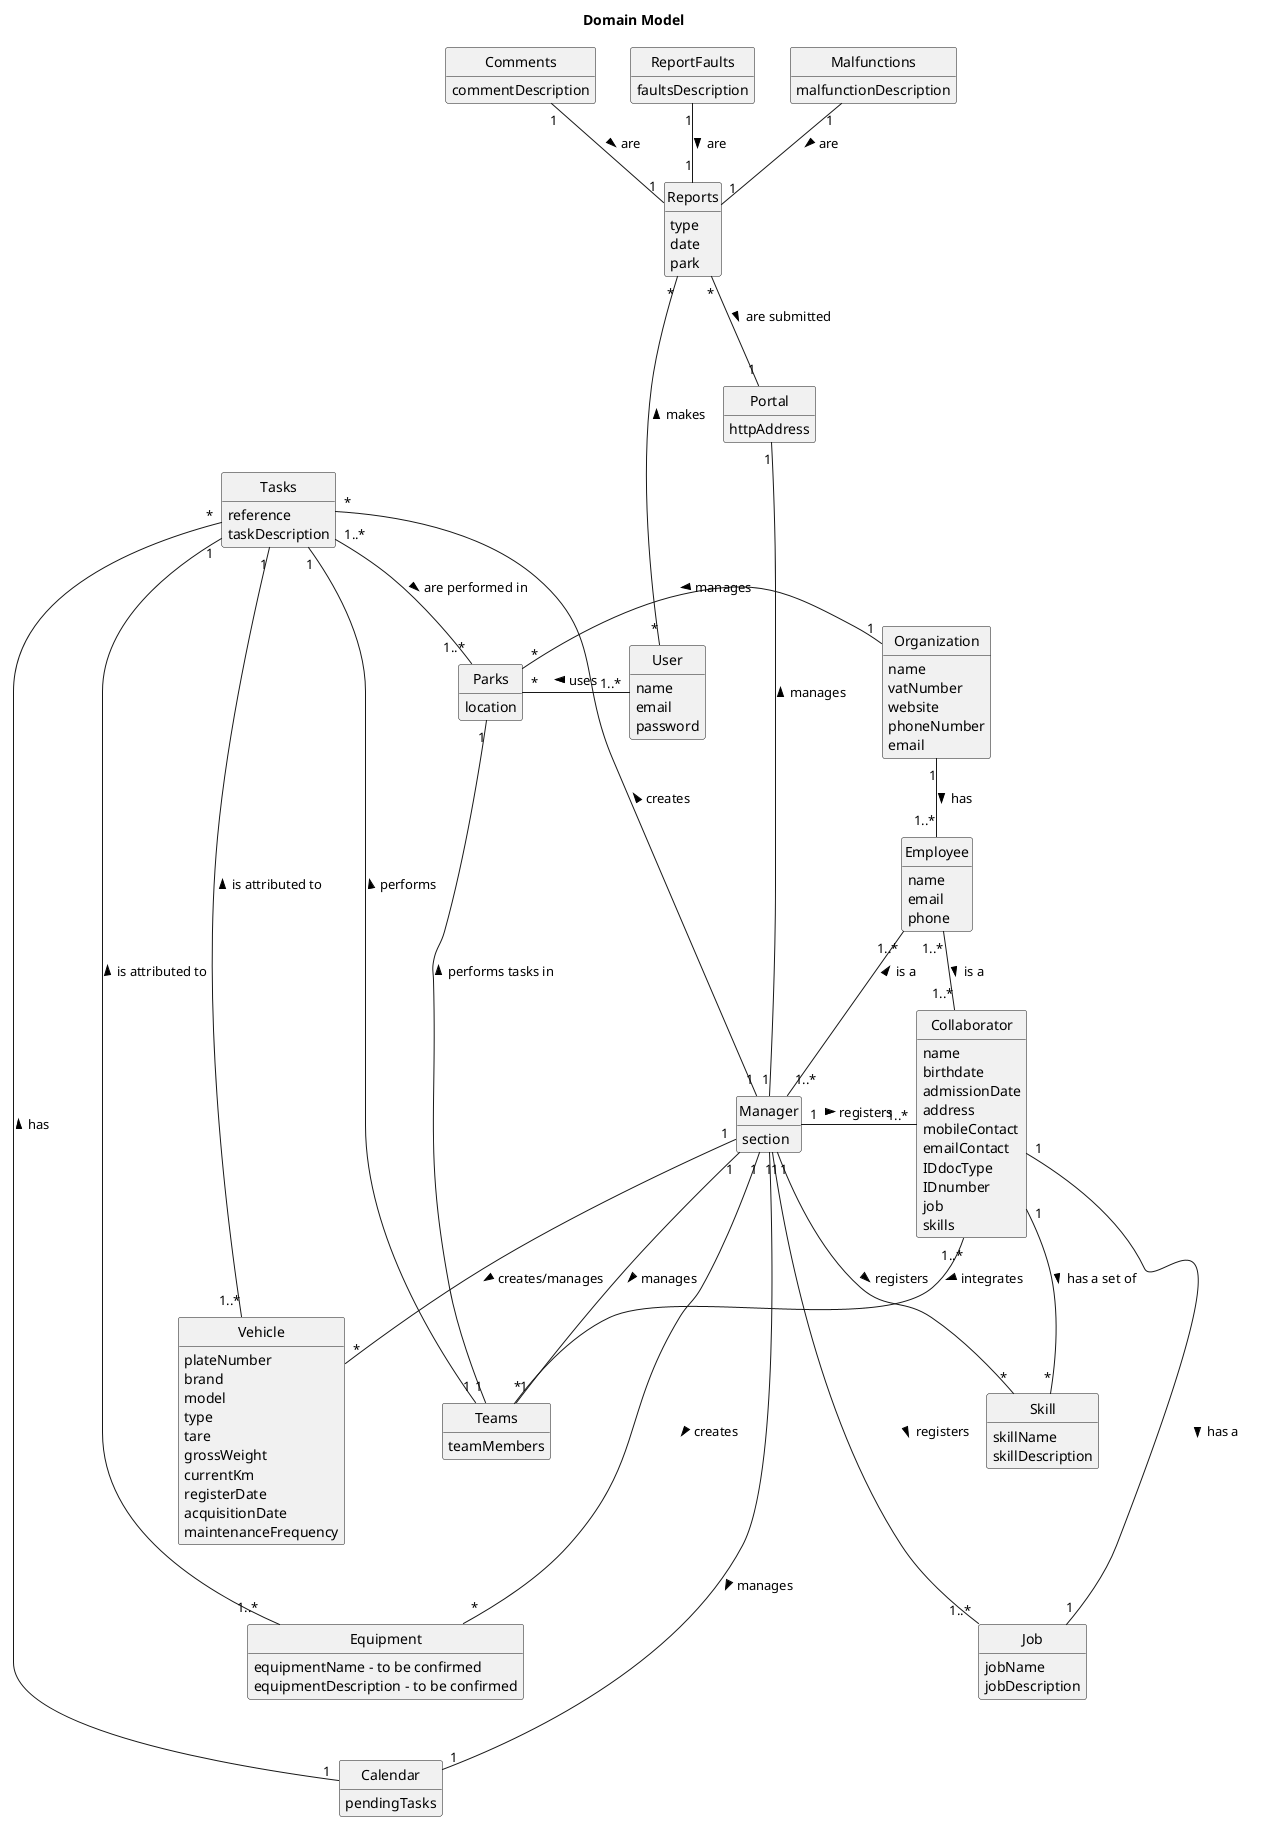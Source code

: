 @startuml
'skinparam monochrome true
skinparam packageStyle rectangle
skinparam shadowing false
'skinparam linetype ortho
'left to right direction
skinparam classAttributeIconSize 0
hide circle
hide methods

title Domain Model

class Organization {
    name
    vatNumber
    website
    phoneNumber
    email
}

class Employee {
    name
    email
    phone
}

class Collaborator {
    name
    birthdate
    admissionDate
    address
    mobileContact
    emailContact
    IDdocType
    IDnumber
    job
    skills

}

class Manager {
    section
}

class Skill {
    skillName
    skillDescription
}

class Job {
    jobName
    jobDescription
}

class Vehicle {
    plateNumber
    brand
    model
    type
    tare
    grossWeight
    currentKm
    registerDate
    acquisitionDate
    maintenanceFrequency
}

class Equipment {
    equipmentName - to be confirmed
    equipmentDescription - to be confirmed
}

class Calendar {
    pendingTasks
}


class Tasks {
    reference
    taskDescription

}

class Teams {
    teamMembers
}

class Parks {
    location
}

class Portal {
    httpAddress
}

class User {
    name
    email
    password
}

class Reports {
    type
    date
    park

}

class Comments {
    commentDescription
}

class ReportFaults {
    faultsDescription
}

class Malfunctions {
    malfunctionDescription
}



Manager "1..*" --up "1..*" Employee: is a >
Manager "1" -up "1" Portal: manages >
Manager "1" --right "1..*" Job: registers >
Manager "1" --right "*" Skill: registers >
Manager "1" --right "1..*" Collaborator: registers >
Manager "1" ---- "1" Calendar: manages >
Manager "1" --- "*" Equipment: creates >
Manager "1" -- "*" Vehicle: creates/manages >
Manager "1" --left "*" Tasks: creates >
Manager "1" -- "*" Teams: manages >




User "1..*" - "*" Parks: uses >
User "*" ----up "*" Reports: makes >

Comments "1" -- "1" Reports: are >
ReportFaults "1" -- "1" Reports: are >
Malfunctions "1" -- "1" Reports: are >

Teams "1" - "1" Parks: performs tasks in >
Teams "1" - "1" Tasks: performs >


Organization "1" -left "*" Parks: manages >
Organization "1" -- "1..*" Employee : has >


Employee "1..*" -- "1..*" Collaborator: is a >

Collaborator "1" --- "1" Job: has a >
Collaborator "1" --down "*" Skill: has a set of >
Collaborator "1..*" --down "1" Teams: integrates >



Vehicle "1..*" - "1" Tasks: is attributed to >

Equipment "1..*" -left "1" Tasks: is attributed to >

Calendar "1" -left "*" Tasks: has >


Tasks "1..*" -- "1..*" Parks: are performed in >



Reports "*" -- "1" Portal: are submitted >

@enduml